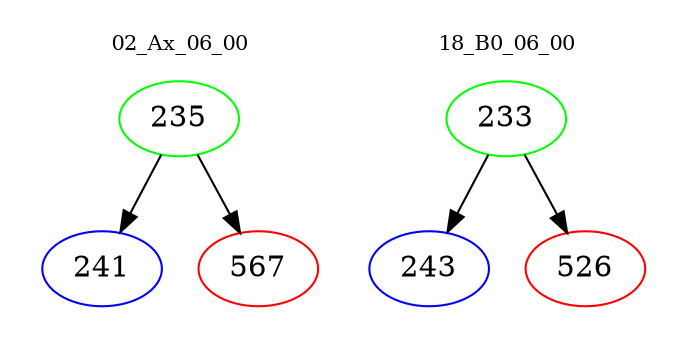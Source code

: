 digraph{
subgraph cluster_0 {
color = white
label = "02_Ax_06_00";
fontsize=10;
T0_235 [label="235", color="green"]
T0_235 -> T0_241 [color="black"]
T0_241 [label="241", color="blue"]
T0_235 -> T0_567 [color="black"]
T0_567 [label="567", color="red"]
}
subgraph cluster_1 {
color = white
label = "18_B0_06_00";
fontsize=10;
T1_233 [label="233", color="green"]
T1_233 -> T1_243 [color="black"]
T1_243 [label="243", color="blue"]
T1_233 -> T1_526 [color="black"]
T1_526 [label="526", color="red"]
}
}
